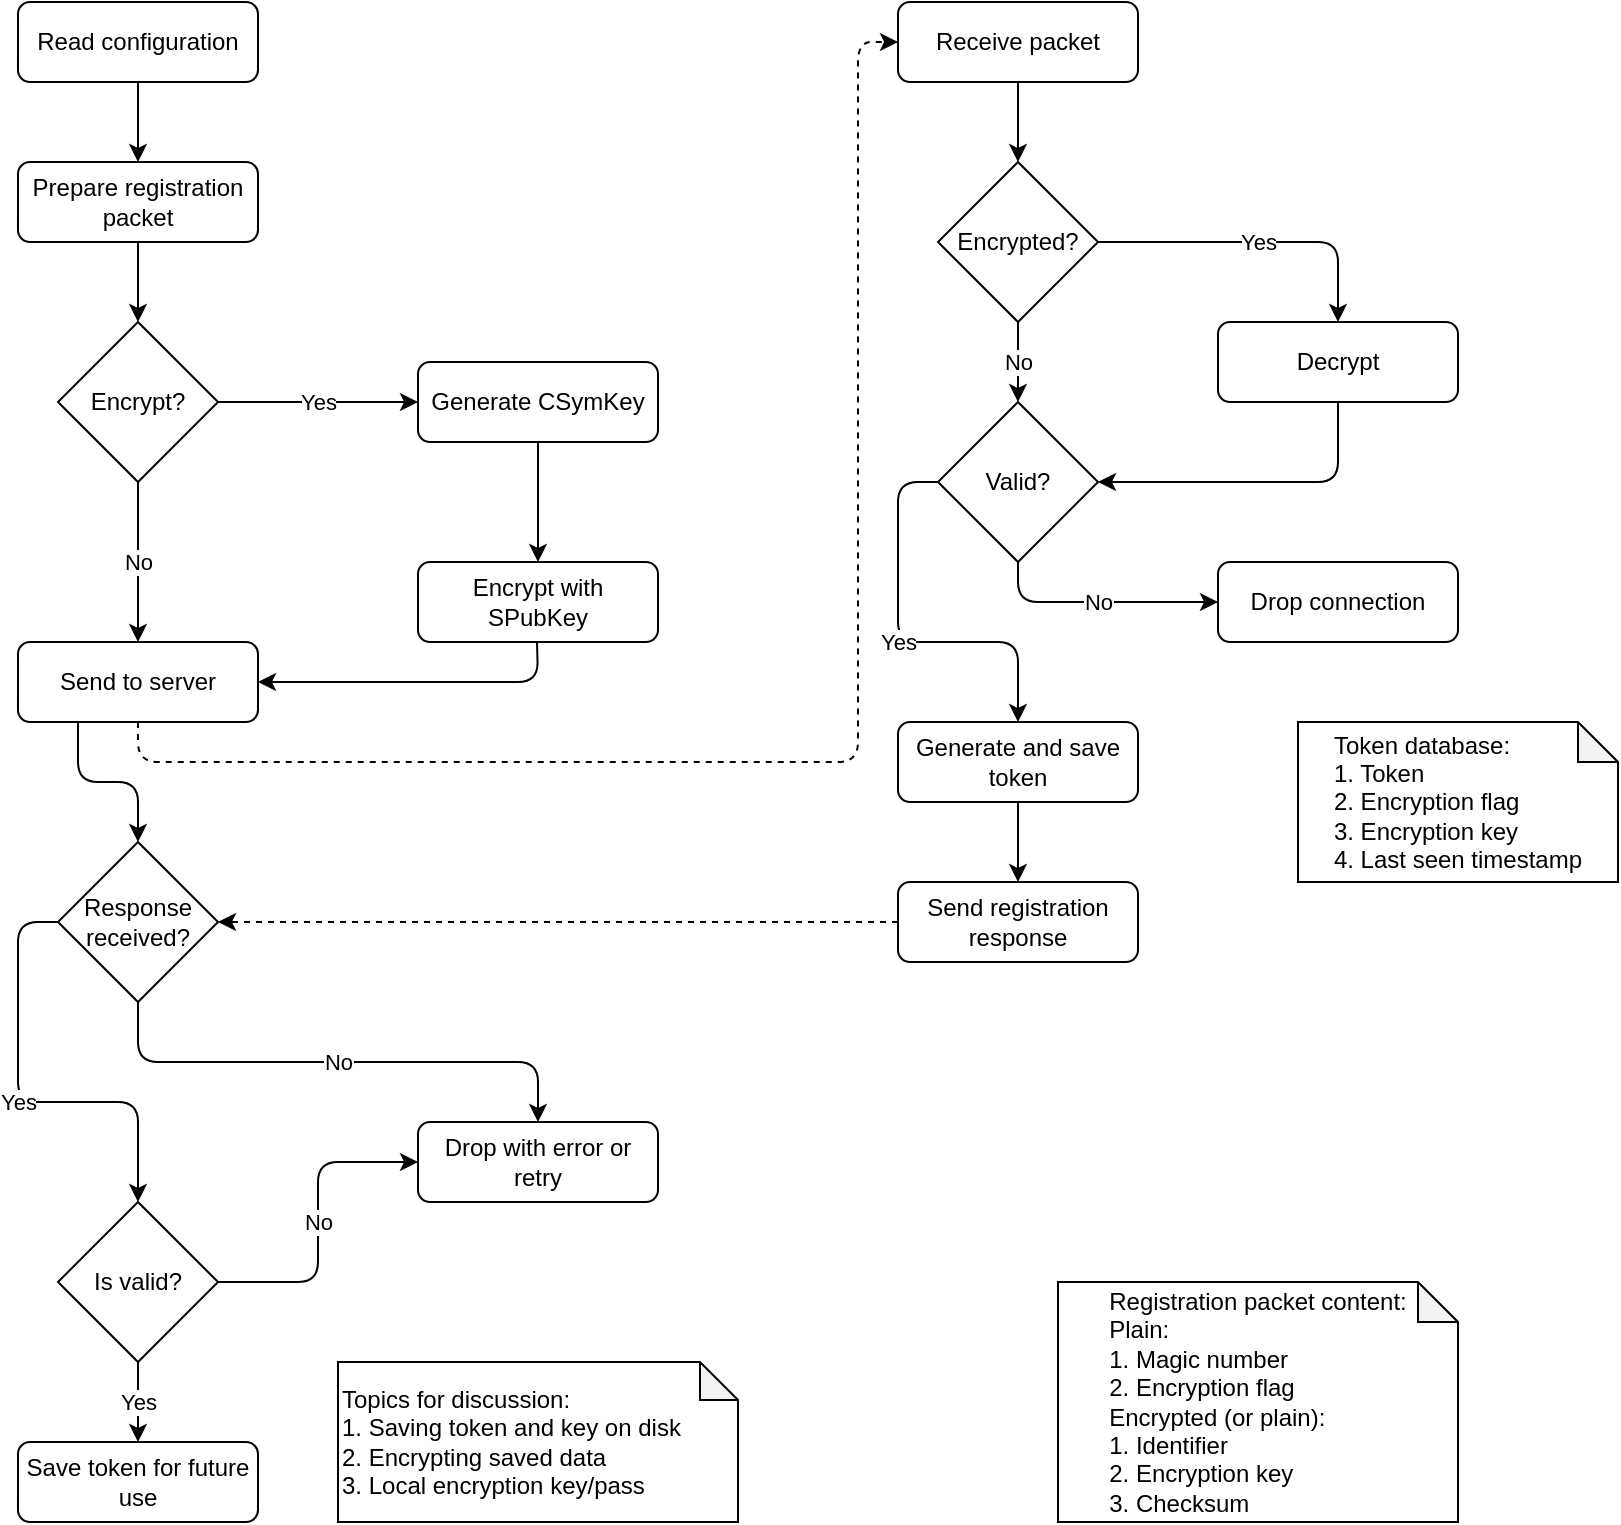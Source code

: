 <mxfile version="13.0.3" type="device" pages="2"><diagram id="C5RBs43oDa-KdzZeNtuy" name="Registation"><mxGraphModel dx="817" dy="513" grid="1" gridSize="10" guides="1" tooltips="1" connect="1" arrows="1" fold="1" page="1" pageScale="1" pageWidth="1169" pageHeight="827" math="0" shadow="0"><root><mxCell id="WIyWlLk6GJQsqaUBKTNV-0"/><mxCell id="WIyWlLk6GJQsqaUBKTNV-1" parent="WIyWlLk6GJQsqaUBKTNV-0"/><mxCell id="IIQ0e-V8s9Q_yKAFNTWf-0" value="Read configuration" style="rounded=1;whiteSpace=wrap;html=1;" parent="WIyWlLk6GJQsqaUBKTNV-1" vertex="1"><mxGeometry x="40" y="40" width="120" height="40" as="geometry"/></mxCell><mxCell id="IIQ0e-V8s9Q_yKAFNTWf-1" value="Encrypt?" style="rhombus;whiteSpace=wrap;html=1;" parent="WIyWlLk6GJQsqaUBKTNV-1" vertex="1"><mxGeometry x="60" y="200" width="80" height="80" as="geometry"/></mxCell><mxCell id="IIQ0e-V8s9Q_yKAFNTWf-3" value="" style="endArrow=classic;html=1;exitX=0.5;exitY=1;exitDx=0;exitDy=0;entryX=0.5;entryY=0;entryDx=0;entryDy=0;" parent="WIyWlLk6GJQsqaUBKTNV-1" source="IIQ0e-V8s9Q_yKAFNTWf-0" target="IIQ0e-V8s9Q_yKAFNTWf-6" edge="1"><mxGeometry width="50" height="50" relative="1" as="geometry"><mxPoint x="390" y="250" as="sourcePoint"/><mxPoint x="100" y="110" as="targetPoint"/></mxGeometry></mxCell><mxCell id="IIQ0e-V8s9Q_yKAFNTWf-4" value="Yes" style="endArrow=classic;html=1;exitX=1;exitY=0.5;exitDx=0;exitDy=0;" parent="WIyWlLk6GJQsqaUBKTNV-1" source="IIQ0e-V8s9Q_yKAFNTWf-1" target="IIQ0e-V8s9Q_yKAFNTWf-5" edge="1"><mxGeometry width="50" height="50" relative="1" as="geometry"><mxPoint x="160" y="240" as="sourcePoint"/><mxPoint x="200" y="240" as="targetPoint"/></mxGeometry></mxCell><mxCell id="IIQ0e-V8s9Q_yKAFNTWf-5" value="Generate CSymKey" style="rounded=1;whiteSpace=wrap;html=1;" parent="WIyWlLk6GJQsqaUBKTNV-1" vertex="1"><mxGeometry x="240" y="220" width="120" height="40" as="geometry"/></mxCell><mxCell id="IIQ0e-V8s9Q_yKAFNTWf-6" value="Prepare registration packet" style="rounded=1;whiteSpace=wrap;html=1;" parent="WIyWlLk6GJQsqaUBKTNV-1" vertex="1"><mxGeometry x="40" y="120" width="120" height="40" as="geometry"/></mxCell><mxCell id="IIQ0e-V8s9Q_yKAFNTWf-7" value="No" style="endArrow=classic;html=1;exitX=0.5;exitY=1;exitDx=0;exitDy=0;entryX=0.5;entryY=0;entryDx=0;entryDy=0;" parent="WIyWlLk6GJQsqaUBKTNV-1" source="IIQ0e-V8s9Q_yKAFNTWf-1" target="IIQ0e-V8s9Q_yKAFNTWf-13" edge="1"><mxGeometry width="50" height="50" relative="1" as="geometry"><mxPoint x="230" y="330" as="sourcePoint"/><mxPoint x="100" y="350" as="targetPoint"/></mxGeometry></mxCell><mxCell id="IIQ0e-V8s9Q_yKAFNTWf-9" value="Encrypt with SPubKey" style="rounded=1;whiteSpace=wrap;html=1;" parent="WIyWlLk6GJQsqaUBKTNV-1" vertex="1"><mxGeometry x="240" y="320" width="120" height="40" as="geometry"/></mxCell><mxCell id="IIQ0e-V8s9Q_yKAFNTWf-10" value="Receive packet" style="rounded=1;whiteSpace=wrap;html=1;" parent="WIyWlLk6GJQsqaUBKTNV-1" vertex="1"><mxGeometry x="480" y="40" width="120" height="40" as="geometry"/></mxCell><mxCell id="IIQ0e-V8s9Q_yKAFNTWf-11" value="" style="endArrow=classic;html=1;exitX=0.5;exitY=1;exitDx=0;exitDy=0;entryX=0.5;entryY=0;entryDx=0;entryDy=0;" parent="WIyWlLk6GJQsqaUBKTNV-1" source="IIQ0e-V8s9Q_yKAFNTWf-5" target="IIQ0e-V8s9Q_yKAFNTWf-9" edge="1"><mxGeometry width="50" height="50" relative="1" as="geometry"><mxPoint x="420" y="330" as="sourcePoint"/><mxPoint x="470" y="280" as="targetPoint"/></mxGeometry></mxCell><mxCell id="IIQ0e-V8s9Q_yKAFNTWf-12" value="" style="endArrow=classic;html=1;exitX=0.5;exitY=1;exitDx=0;exitDy=0;" parent="WIyWlLk6GJQsqaUBKTNV-1" source="IIQ0e-V8s9Q_yKAFNTWf-6" target="IIQ0e-V8s9Q_yKAFNTWf-1" edge="1"><mxGeometry width="50" height="50" relative="1" as="geometry"><mxPoint x="180" y="180" as="sourcePoint"/><mxPoint x="400" y="260" as="targetPoint"/></mxGeometry></mxCell><mxCell id="IIQ0e-V8s9Q_yKAFNTWf-36" style="edgeStyle=orthogonalEdgeStyle;rounded=1;orthogonalLoop=1;jettySize=auto;html=1;exitX=0.25;exitY=1;exitDx=0;exitDy=0;entryX=0.5;entryY=0;entryDx=0;entryDy=0;" parent="WIyWlLk6GJQsqaUBKTNV-1" source="IIQ0e-V8s9Q_yKAFNTWf-13" target="IIQ0e-V8s9Q_yKAFNTWf-32" edge="1"><mxGeometry relative="1" as="geometry"/></mxCell><mxCell id="IIQ0e-V8s9Q_yKAFNTWf-13" value="Send to server" style="rounded=1;whiteSpace=wrap;html=1;" parent="WIyWlLk6GJQsqaUBKTNV-1" vertex="1"><mxGeometry x="40" y="360" width="120" height="40" as="geometry"/></mxCell><mxCell id="IIQ0e-V8s9Q_yKAFNTWf-14" value="" style="endArrow=classic;html=1;exitX=0.5;exitY=1;exitDx=0;exitDy=0;entryX=1;entryY=0.5;entryDx=0;entryDy=0;" parent="WIyWlLk6GJQsqaUBKTNV-1" target="IIQ0e-V8s9Q_yKAFNTWf-13" edge="1"><mxGeometry width="50" height="50" relative="1" as="geometry"><mxPoint x="299.5" y="360" as="sourcePoint"/><mxPoint x="299.5" y="400" as="targetPoint"/><Array as="points"><mxPoint x="300" y="380"/></Array></mxGeometry></mxCell><mxCell id="IIQ0e-V8s9Q_yKAFNTWf-16" value="" style="endArrow=classic;html=1;exitX=0.5;exitY=1;exitDx=0;exitDy=0;entryX=0;entryY=0.5;entryDx=0;entryDy=0;dashed=1;" parent="WIyWlLk6GJQsqaUBKTNV-1" source="IIQ0e-V8s9Q_yKAFNTWf-13" target="IIQ0e-V8s9Q_yKAFNTWf-10" edge="1"><mxGeometry width="50" height="50" relative="1" as="geometry"><mxPoint x="370" y="300" as="sourcePoint"/><mxPoint x="420" y="250" as="targetPoint"/><Array as="points"><mxPoint x="100" y="420"/><mxPoint x="460" y="420"/><mxPoint x="460" y="60"/></Array></mxGeometry></mxCell><mxCell id="IIQ0e-V8s9Q_yKAFNTWf-20" value="Yes" style="edgeStyle=orthogonalEdgeStyle;rounded=1;orthogonalLoop=1;jettySize=auto;html=1;exitX=1;exitY=0.5;exitDx=0;exitDy=0;entryX=0.5;entryY=0;entryDx=0;entryDy=0;" parent="WIyWlLk6GJQsqaUBKTNV-1" source="IIQ0e-V8s9Q_yKAFNTWf-17" target="IIQ0e-V8s9Q_yKAFNTWf-19" edge="1"><mxGeometry relative="1" as="geometry"/></mxCell><mxCell id="IIQ0e-V8s9Q_yKAFNTWf-22" value="No" style="edgeStyle=orthogonalEdgeStyle;rounded=0;orthogonalLoop=1;jettySize=auto;html=1;exitX=0.5;exitY=1;exitDx=0;exitDy=0;entryX=0.5;entryY=0;entryDx=0;entryDy=0;" parent="WIyWlLk6GJQsqaUBKTNV-1" source="IIQ0e-V8s9Q_yKAFNTWf-17" target="IIQ0e-V8s9Q_yKAFNTWf-21" edge="1"><mxGeometry relative="1" as="geometry"/></mxCell><mxCell id="IIQ0e-V8s9Q_yKAFNTWf-17" value="Encrypted?" style="rhombus;whiteSpace=wrap;html=1;" parent="WIyWlLk6GJQsqaUBKTNV-1" vertex="1"><mxGeometry x="500" y="120" width="80" height="80" as="geometry"/></mxCell><mxCell id="IIQ0e-V8s9Q_yKAFNTWf-18" value="" style="endArrow=classic;html=1;exitX=0.5;exitY=1;exitDx=0;exitDy=0;" parent="WIyWlLk6GJQsqaUBKTNV-1" source="IIQ0e-V8s9Q_yKAFNTWf-10" target="IIQ0e-V8s9Q_yKAFNTWf-17" edge="1"><mxGeometry width="50" height="50" relative="1" as="geometry"><mxPoint x="340" y="230" as="sourcePoint"/><mxPoint x="340" y="270" as="targetPoint"/></mxGeometry></mxCell><mxCell id="IIQ0e-V8s9Q_yKAFNTWf-23" style="edgeStyle=orthogonalEdgeStyle;rounded=1;orthogonalLoop=1;jettySize=auto;html=1;exitX=0.5;exitY=1;exitDx=0;exitDy=0;entryX=1;entryY=0.5;entryDx=0;entryDy=0;" parent="WIyWlLk6GJQsqaUBKTNV-1" source="IIQ0e-V8s9Q_yKAFNTWf-19" target="IIQ0e-V8s9Q_yKAFNTWf-21" edge="1"><mxGeometry relative="1" as="geometry"/></mxCell><mxCell id="IIQ0e-V8s9Q_yKAFNTWf-19" value="Decrypt" style="rounded=1;whiteSpace=wrap;html=1;" parent="WIyWlLk6GJQsqaUBKTNV-1" vertex="1"><mxGeometry x="640" y="200" width="120" height="40" as="geometry"/></mxCell><mxCell id="IIQ0e-V8s9Q_yKAFNTWf-27" value="No" style="edgeStyle=orthogonalEdgeStyle;rounded=1;orthogonalLoop=1;jettySize=auto;html=1;exitX=0.5;exitY=1;exitDx=0;exitDy=0;entryX=0;entryY=0.5;entryDx=0;entryDy=0;" parent="WIyWlLk6GJQsqaUBKTNV-1" source="IIQ0e-V8s9Q_yKAFNTWf-21" target="IIQ0e-V8s9Q_yKAFNTWf-24" edge="1"><mxGeometry relative="1" as="geometry"/></mxCell><mxCell id="IIQ0e-V8s9Q_yKAFNTWf-29" value="Yes" style="edgeStyle=orthogonalEdgeStyle;rounded=1;orthogonalLoop=1;jettySize=auto;html=1;exitX=0;exitY=0.5;exitDx=0;exitDy=0;" parent="WIyWlLk6GJQsqaUBKTNV-1" source="IIQ0e-V8s9Q_yKAFNTWf-21" target="IIQ0e-V8s9Q_yKAFNTWf-28" edge="1"><mxGeometry relative="1" as="geometry"/></mxCell><mxCell id="IIQ0e-V8s9Q_yKAFNTWf-21" value="Valid?" style="rhombus;whiteSpace=wrap;html=1;" parent="WIyWlLk6GJQsqaUBKTNV-1" vertex="1"><mxGeometry x="500" y="240" width="80" height="80" as="geometry"/></mxCell><mxCell id="IIQ0e-V8s9Q_yKAFNTWf-24" value="Drop connection" style="rounded=1;whiteSpace=wrap;html=1;" parent="WIyWlLk6GJQsqaUBKTNV-1" vertex="1"><mxGeometry x="640" y="320" width="120" height="40" as="geometry"/></mxCell><mxCell id="IIQ0e-V8s9Q_yKAFNTWf-31" style="edgeStyle=orthogonalEdgeStyle;rounded=1;orthogonalLoop=1;jettySize=auto;html=1;exitX=0.5;exitY=1;exitDx=0;exitDy=0;" parent="WIyWlLk6GJQsqaUBKTNV-1" source="IIQ0e-V8s9Q_yKAFNTWf-28" target="IIQ0e-V8s9Q_yKAFNTWf-30" edge="1"><mxGeometry relative="1" as="geometry"/></mxCell><mxCell id="IIQ0e-V8s9Q_yKAFNTWf-28" value="Generate and save token" style="rounded=1;whiteSpace=wrap;html=1;" parent="WIyWlLk6GJQsqaUBKTNV-1" vertex="1"><mxGeometry x="480" y="400" width="120" height="40" as="geometry"/></mxCell><mxCell id="IIQ0e-V8s9Q_yKAFNTWf-35" style="edgeStyle=orthogonalEdgeStyle;rounded=1;orthogonalLoop=1;jettySize=auto;html=1;exitX=0;exitY=0.5;exitDx=0;exitDy=0;entryX=1;entryY=0.5;entryDx=0;entryDy=0;dashed=1;" parent="WIyWlLk6GJQsqaUBKTNV-1" source="IIQ0e-V8s9Q_yKAFNTWf-30" target="IIQ0e-V8s9Q_yKAFNTWf-32" edge="1"><mxGeometry relative="1" as="geometry"/></mxCell><mxCell id="IIQ0e-V8s9Q_yKAFNTWf-30" value="Send registration response" style="rounded=1;whiteSpace=wrap;html=1;" parent="WIyWlLk6GJQsqaUBKTNV-1" vertex="1"><mxGeometry x="480" y="480" width="120" height="40" as="geometry"/></mxCell><mxCell id="IIQ0e-V8s9Q_yKAFNTWf-34" value="Yes" style="edgeStyle=orthogonalEdgeStyle;rounded=1;orthogonalLoop=1;jettySize=auto;html=1;exitX=0;exitY=0.5;exitDx=0;exitDy=0;entryX=0.5;entryY=0;entryDx=0;entryDy=0;" parent="WIyWlLk6GJQsqaUBKTNV-1" source="IIQ0e-V8s9Q_yKAFNTWf-32" target="IIQ0e-V8s9Q_yKAFNTWf-39" edge="1"><mxGeometry relative="1" as="geometry"><mxPoint x="100" y="640" as="targetPoint"/></mxGeometry></mxCell><mxCell id="IIQ0e-V8s9Q_yKAFNTWf-38" value="No" style="edgeStyle=orthogonalEdgeStyle;rounded=1;orthogonalLoop=1;jettySize=auto;html=1;exitX=0.5;exitY=1;exitDx=0;exitDy=0;entryX=0.5;entryY=0;entryDx=0;entryDy=0;" parent="WIyWlLk6GJQsqaUBKTNV-1" source="IIQ0e-V8s9Q_yKAFNTWf-32" target="IIQ0e-V8s9Q_yKAFNTWf-37" edge="1"><mxGeometry relative="1" as="geometry"/></mxCell><mxCell id="IIQ0e-V8s9Q_yKAFNTWf-32" value="Response received?" style="rhombus;whiteSpace=wrap;html=1;" parent="WIyWlLk6GJQsqaUBKTNV-1" vertex="1"><mxGeometry x="60" y="460" width="80" height="80" as="geometry"/></mxCell><mxCell id="IIQ0e-V8s9Q_yKAFNTWf-33" value="Save token for future use" style="rounded=1;whiteSpace=wrap;html=1;" parent="WIyWlLk6GJQsqaUBKTNV-1" vertex="1"><mxGeometry x="40" y="760" width="120" height="40" as="geometry"/></mxCell><mxCell id="IIQ0e-V8s9Q_yKAFNTWf-37" value="Drop with error or retry" style="rounded=1;whiteSpace=wrap;html=1;" parent="WIyWlLk6GJQsqaUBKTNV-1" vertex="1"><mxGeometry x="240" y="600" width="120" height="40" as="geometry"/></mxCell><mxCell id="IIQ0e-V8s9Q_yKAFNTWf-40" value="No" style="edgeStyle=orthogonalEdgeStyle;rounded=1;orthogonalLoop=1;jettySize=auto;html=1;exitX=1;exitY=0.5;exitDx=0;exitDy=0;" parent="WIyWlLk6GJQsqaUBKTNV-1" source="IIQ0e-V8s9Q_yKAFNTWf-39" target="IIQ0e-V8s9Q_yKAFNTWf-37" edge="1"><mxGeometry relative="1" as="geometry"/></mxCell><mxCell id="IIQ0e-V8s9Q_yKAFNTWf-41" value="Yes" style="edgeStyle=orthogonalEdgeStyle;rounded=1;orthogonalLoop=1;jettySize=auto;html=1;exitX=0.5;exitY=1;exitDx=0;exitDy=0;entryX=0.5;entryY=0;entryDx=0;entryDy=0;" parent="WIyWlLk6GJQsqaUBKTNV-1" source="IIQ0e-V8s9Q_yKAFNTWf-39" target="IIQ0e-V8s9Q_yKAFNTWf-33" edge="1"><mxGeometry relative="1" as="geometry"/></mxCell><mxCell id="IIQ0e-V8s9Q_yKAFNTWf-39" value="Is valid?" style="rhombus;whiteSpace=wrap;html=1;" parent="WIyWlLk6GJQsqaUBKTNV-1" vertex="1"><mxGeometry x="60" y="640" width="80" height="80" as="geometry"/></mxCell><mxCell id="IIQ0e-V8s9Q_yKAFNTWf-43" value="&lt;div style=&quot;text-align: left&quot;&gt;&lt;span&gt;Token database:&lt;/span&gt;&lt;/div&gt;&lt;div style=&quot;text-align: left&quot;&gt;&lt;span&gt;1. Token&lt;/span&gt;&lt;/div&gt;&lt;div style=&quot;text-align: left&quot;&gt;&lt;span&gt;2. Encryption flag&lt;/span&gt;&lt;/div&gt;&lt;div style=&quot;text-align: left&quot;&gt;&lt;span&gt;3. Encryption key&lt;/span&gt;&lt;/div&gt;&lt;div style=&quot;text-align: left&quot;&gt;&lt;span&gt;4. Last seen timestamp&lt;/span&gt;&lt;/div&gt;" style="shape=note;whiteSpace=wrap;html=1;backgroundOutline=1;darkOpacity=0.05;size=20;" parent="WIyWlLk6GJQsqaUBKTNV-1" vertex="1"><mxGeometry x="680" y="400" width="160" height="80" as="geometry"/></mxCell><mxCell id="IIQ0e-V8s9Q_yKAFNTWf-44" value="&lt;blockquote style=&quot;margin: 0 0 0 40px ; border: none ; padding: 0px&quot;&gt;&lt;/blockquote&gt;&lt;span&gt;&lt;div&gt;&lt;span&gt;Topics for discussion:&lt;/span&gt;&lt;/div&gt;&lt;/span&gt;&lt;blockquote style=&quot;margin: 0 0 0 40px ; border: none ; padding: 0px&quot;&gt;&lt;/blockquote&gt;&lt;span&gt;&lt;div&gt;&lt;span&gt;1. Saving token and key on disk&lt;/span&gt;&lt;/div&gt;&lt;/span&gt;&lt;blockquote style=&quot;margin: 0 0 0 40px ; border: none ; padding: 0px&quot;&gt;&lt;/blockquote&gt;&lt;span&gt;&lt;div&gt;&lt;span&gt;2. Encrypting saved data&lt;/span&gt;&lt;/div&gt;&lt;/span&gt;&lt;div&gt;&lt;span&gt;3. Local encryption key/pass&lt;/span&gt;&lt;/div&gt;" style="shape=note;whiteSpace=wrap;html=1;backgroundOutline=1;darkOpacity=0.05;align=left;size=19;" parent="WIyWlLk6GJQsqaUBKTNV-1" vertex="1"><mxGeometry x="200" y="720" width="200" height="80" as="geometry"/></mxCell><mxCell id="IIQ0e-V8s9Q_yKAFNTWf-45" value="&lt;div style=&quot;text-align: left&quot;&gt;&lt;span&gt;Registration packet content:&lt;/span&gt;&lt;/div&gt;&lt;div style=&quot;text-align: left&quot;&gt;&lt;span&gt;Plain:&lt;/span&gt;&lt;/div&gt;&lt;div style=&quot;text-align: left&quot;&gt;&lt;span&gt;1. Magic number&lt;/span&gt;&lt;/div&gt;&lt;div style=&quot;text-align: left&quot;&gt;&lt;span&gt;2. Encryption flag&lt;/span&gt;&lt;/div&gt;&lt;div style=&quot;text-align: left&quot;&gt;&lt;span&gt;Encrypted (or plain):&lt;/span&gt;&lt;/div&gt;&lt;div style=&quot;text-align: left&quot;&gt;&lt;span&gt;1. Identifier&lt;/span&gt;&lt;/div&gt;&lt;div style=&quot;text-align: left&quot;&gt;&lt;span&gt;2. Encryption key&lt;/span&gt;&lt;/div&gt;&lt;div style=&quot;text-align: left&quot;&gt;&lt;span&gt;3. Checksum&amp;nbsp;&amp;nbsp;&lt;/span&gt;&lt;/div&gt;" style="shape=note;whiteSpace=wrap;html=1;backgroundOutline=1;darkOpacity=0.05;size=20;" parent="WIyWlLk6GJQsqaUBKTNV-1" vertex="1"><mxGeometry x="560" y="680" width="200" height="120" as="geometry"/></mxCell></root></mxGraphModel></diagram><diagram id="QcfRLG9_AbqBr1jhvhJs" name="Config"><mxGraphModel dx="817" dy="513" grid="1" gridSize="10" guides="1" tooltips="1" connect="1" arrows="1" fold="1" page="1" pageScale="1" pageWidth="1169" pageHeight="827" math="0" shadow="0"><root><mxCell id="lFBadfW2RdskMVJMocAL-0"/><mxCell id="lFBadfW2RdskMVJMocAL-1" parent="lFBadfW2RdskMVJMocAL-0"/><mxCell id="lFBadfW2RdskMVJMocAL-2" value="&lt;h1&gt;Client&lt;/h1&gt;&lt;p&gt;&lt;/p&gt;&lt;ul&gt;&lt;li&gt;authServer - string - &amp;lt;ip&amp;gt;:&amp;lt;port&amp;gt;&lt;/li&gt;&lt;li&gt;logServer - string - &amp;lt;ip&amp;gt;:&amp;lt;port&amp;gt;&lt;/li&gt;&lt;li&gt;debugMode - bool - true/false&lt;/li&gt;&lt;li&gt;logLevel - string/int - &amp;lt;word&amp;gt;/&amp;lt;number&amp;gt;&lt;/li&gt;&lt;/ul&gt;&lt;p&gt;&lt;/p&gt;" style="text;html=1;strokeColor=none;fillColor=none;spacing=5;spacingTop=-20;whiteSpace=wrap;overflow=hidden;rounded=0;" vertex="1" parent="lFBadfW2RdskMVJMocAL-1"><mxGeometry x="40" y="40" width="280" height="160" as="geometry"/></mxCell><mxCell id="DK8Ooj9ALRhbhBHYrQ2C-0" value="&lt;h1&gt;Server&lt;/h1&gt;&lt;div&gt;&lt;ul&gt;&lt;li&gt;authPort - int - &amp;lt;number&amp;gt;&lt;/li&gt;&lt;li&gt;logPort - int - &amp;lt;number&amp;gt;&lt;/li&gt;&lt;li&gt;debugMode - bool - true/false&lt;/li&gt;&lt;li&gt;outputType - string - &amp;lt;word&amp;gt;&lt;/li&gt;&lt;li&gt;outputLocation -string - &amp;lt;path&amp;gt;/&amp;lt;url&amp;gt;&lt;/li&gt;&lt;/ul&gt;&lt;/div&gt;" style="text;html=1;strokeColor=none;fillColor=none;spacing=5;spacingTop=-20;whiteSpace=wrap;overflow=hidden;rounded=0;" vertex="1" parent="lFBadfW2RdskMVJMocAL-1"><mxGeometry x="400" y="40" width="280" height="160" as="geometry"/></mxCell><mxCell id="DK8Ooj9ALRhbhBHYrQ2C-1" value="&lt;h1 style=&quot;font-size: 21px&quot;&gt;Initialization rules&lt;/h1&gt;&lt;p&gt;&lt;/p&gt;&lt;ul&gt;&lt;li&gt;panic on failure&lt;/li&gt;&lt;li&gt;debug mode only by flag&lt;/li&gt;&lt;li&gt;flag overwrites config option&lt;/li&gt;&lt;li&gt;initialize local resources first (ex. open files)&lt;/li&gt;&lt;li&gt;connect to remote when all local resources ready&lt;/li&gt;&lt;/ul&gt;&lt;p&gt;&lt;/p&gt;" style="text;html=1;strokeColor=none;fillColor=none;spacing=5;spacingTop=-20;whiteSpace=wrap;overflow=hidden;rounded=0;" vertex="1" parent="lFBadfW2RdskMVJMocAL-1"><mxGeometry x="240" y="240" width="360" height="160" as="geometry"/></mxCell></root></mxGraphModel></diagram></mxfile>